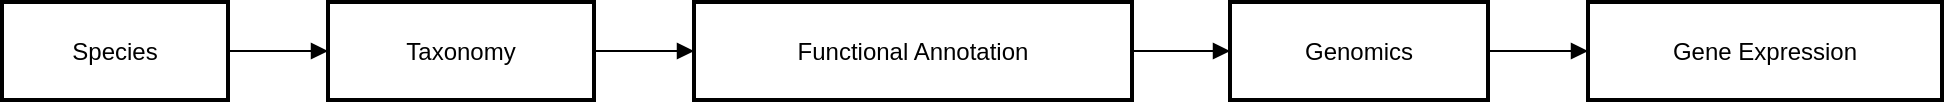 <mxfile version="24.8.3">
  <diagram name="Page-1" id="LnzeAtsBwxAe5wM71AYH">
    <mxGraphModel>
      <root>
        <mxCell id="0" />
        <mxCell id="1" parent="0" />
        <mxCell id="2" value="Species" style="whiteSpace=wrap;strokeWidth=2;" vertex="1" parent="1">
          <mxGeometry x="8" y="8" width="113" height="49" as="geometry" />
        </mxCell>
        <mxCell id="3" value="Taxonomy" style="whiteSpace=wrap;strokeWidth=2;" vertex="1" parent="1">
          <mxGeometry x="171" y="8" width="133" height="49" as="geometry" />
        </mxCell>
        <mxCell id="4" value="Functional Annotation" style="whiteSpace=wrap;strokeWidth=2;" vertex="1" parent="1">
          <mxGeometry x="354" y="8" width="219" height="49" as="geometry" />
        </mxCell>
        <mxCell id="5" value="Genomics" style="whiteSpace=wrap;strokeWidth=2;" vertex="1" parent="1">
          <mxGeometry x="622" y="8" width="129" height="49" as="geometry" />
        </mxCell>
        <mxCell id="6" value="Gene Expression" style="whiteSpace=wrap;strokeWidth=2;" vertex="1" parent="1">
          <mxGeometry x="801" y="8" width="177" height="49" as="geometry" />
        </mxCell>
        <mxCell id="7" value="" style="curved=1;startArrow=none;endArrow=block;exitX=1;exitY=0.5;entryX=0;entryY=0.5;" edge="1" parent="1" source="2" target="3">
          <mxGeometry relative="1" as="geometry">
            <Array as="points" />
          </mxGeometry>
        </mxCell>
        <mxCell id="8" value="" style="curved=1;startArrow=none;endArrow=block;exitX=1;exitY=0.5;entryX=0;entryY=0.5;" edge="1" parent="1" source="3" target="4">
          <mxGeometry relative="1" as="geometry">
            <Array as="points" />
          </mxGeometry>
        </mxCell>
        <mxCell id="9" value="" style="curved=1;startArrow=none;endArrow=block;exitX=1;exitY=0.5;entryX=0;entryY=0.5;" edge="1" parent="1" source="4" target="5">
          <mxGeometry relative="1" as="geometry">
            <Array as="points" />
          </mxGeometry>
        </mxCell>
        <mxCell id="10" value="" style="curved=1;startArrow=none;endArrow=block;exitX=1;exitY=0.5;entryX=0;entryY=0.5;" edge="1" parent="1" source="5" target="6">
          <mxGeometry relative="1" as="geometry">
            <Array as="points" />
          </mxGeometry>
        </mxCell>
      </root>
    </mxGraphModel>
  </diagram>
</mxfile>
